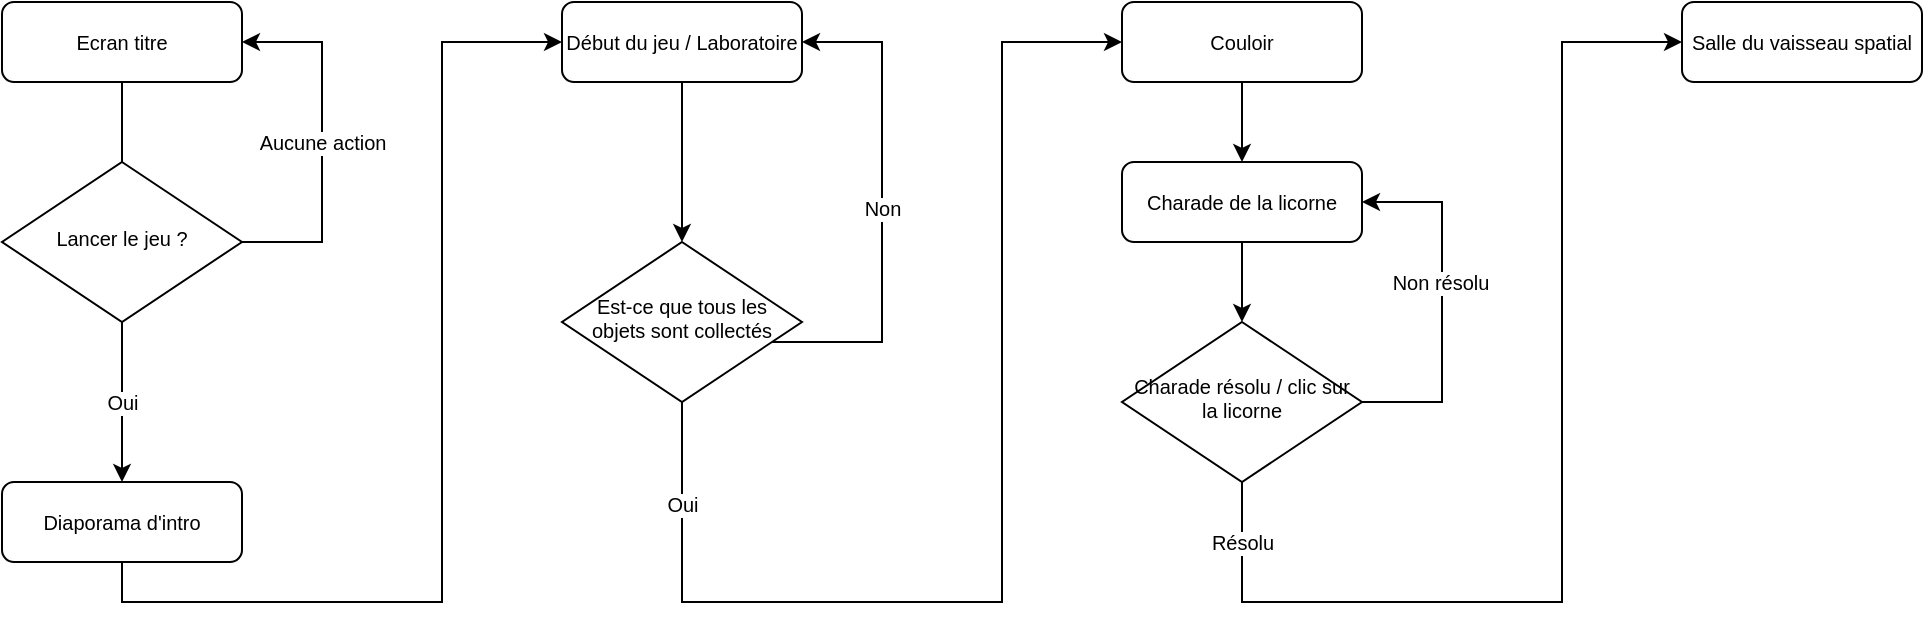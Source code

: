 <mxfile version="20.8.13" type="github">
  <diagram id="C5RBs43oDa-KdzZeNtuy" name="Page-1">
    <mxGraphModel dx="1195" dy="663" grid="1" gridSize="10" guides="1" tooltips="1" connect="1" arrows="1" fold="1" page="1" pageScale="1" pageWidth="1169" pageHeight="827" math="0" shadow="0">
      <root>
        <mxCell id="WIyWlLk6GJQsqaUBKTNV-0" />
        <mxCell id="WIyWlLk6GJQsqaUBKTNV-1" parent="WIyWlLk6GJQsqaUBKTNV-0" />
        <mxCell id="ekEwjsCiFJRmcRerN6un-3" value="Oui" style="edgeStyle=orthogonalEdgeStyle;rounded=0;orthogonalLoop=1;jettySize=auto;html=1;entryX=0.5;entryY=0;entryDx=0;entryDy=0;startArrow=none;fontSize=10;" edge="1" parent="WIyWlLk6GJQsqaUBKTNV-1" source="ekEwjsCiFJRmcRerN6un-4" target="ekEwjsCiFJRmcRerN6un-0">
          <mxGeometry relative="1" as="geometry">
            <Array as="points">
              <mxPoint x="100" y="220" />
              <mxPoint x="100" y="220" />
            </Array>
          </mxGeometry>
        </mxCell>
        <mxCell id="WIyWlLk6GJQsqaUBKTNV-3" value="Ecran titre" style="rounded=1;whiteSpace=wrap;html=1;fontSize=10;glass=0;strokeWidth=1;shadow=0;" parent="WIyWlLk6GJQsqaUBKTNV-1" vertex="1">
          <mxGeometry x="40" y="40" width="120" height="40" as="geometry" />
        </mxCell>
        <mxCell id="ekEwjsCiFJRmcRerN6un-11" value="" style="edgeStyle=orthogonalEdgeStyle;rounded=0;orthogonalLoop=1;jettySize=auto;html=1;exitX=0.5;exitY=1;exitDx=0;exitDy=0;fontSize=10;entryX=0;entryY=0.5;entryDx=0;entryDy=0;" edge="1" parent="WIyWlLk6GJQsqaUBKTNV-1" source="ekEwjsCiFJRmcRerN6un-0" target="ekEwjsCiFJRmcRerN6un-10">
          <mxGeometry relative="1" as="geometry">
            <mxPoint x="160" y="340" as="sourcePoint" />
            <Array as="points">
              <mxPoint x="100" y="340" />
              <mxPoint x="260" y="340" />
              <mxPoint x="260" y="60" />
            </Array>
          </mxGeometry>
        </mxCell>
        <mxCell id="ekEwjsCiFJRmcRerN6un-0" value="Diaporama d&#39;intro" style="rounded=1;whiteSpace=wrap;html=1;fontSize=10;glass=0;strokeWidth=1;shadow=0;" vertex="1" parent="WIyWlLk6GJQsqaUBKTNV-1">
          <mxGeometry x="40" y="280" width="120" height="40" as="geometry" />
        </mxCell>
        <mxCell id="ekEwjsCiFJRmcRerN6un-5" value="" style="edgeStyle=orthogonalEdgeStyle;rounded=0;orthogonalLoop=1;jettySize=auto;html=1;entryX=0.5;entryY=0;entryDx=0;entryDy=0;endArrow=none;fontSize=10;" edge="1" parent="WIyWlLk6GJQsqaUBKTNV-1" source="WIyWlLk6GJQsqaUBKTNV-3" target="ekEwjsCiFJRmcRerN6un-4">
          <mxGeometry relative="1" as="geometry">
            <mxPoint x="100" y="80" as="sourcePoint" />
            <mxPoint x="100" y="290" as="targetPoint" />
          </mxGeometry>
        </mxCell>
        <mxCell id="ekEwjsCiFJRmcRerN6un-14" value="Aucune action" style="edgeStyle=orthogonalEdgeStyle;rounded=0;orthogonalLoop=1;jettySize=auto;html=1;entryX=1;entryY=0.5;entryDx=0;entryDy=0;fontSize=10;" edge="1" parent="WIyWlLk6GJQsqaUBKTNV-1" source="ekEwjsCiFJRmcRerN6un-4" target="WIyWlLk6GJQsqaUBKTNV-3">
          <mxGeometry relative="1" as="geometry">
            <Array as="points">
              <mxPoint x="200" y="160" />
              <mxPoint x="200" y="60" />
            </Array>
          </mxGeometry>
        </mxCell>
        <mxCell id="ekEwjsCiFJRmcRerN6un-4" value="Lancer le jeu ?" style="rhombus;whiteSpace=wrap;html=1;shadow=0;fontFamily=Helvetica;fontSize=10;align=center;strokeWidth=1;spacing=6;spacingTop=-4;" vertex="1" parent="WIyWlLk6GJQsqaUBKTNV-1">
          <mxGeometry x="40" y="120" width="120" height="80" as="geometry" />
        </mxCell>
        <mxCell id="ekEwjsCiFJRmcRerN6un-13" style="edgeStyle=orthogonalEdgeStyle;rounded=0;orthogonalLoop=1;jettySize=auto;html=1;entryX=0.5;entryY=0;entryDx=0;entryDy=0;fontSize=10;" edge="1" parent="WIyWlLk6GJQsqaUBKTNV-1" source="ekEwjsCiFJRmcRerN6un-10" target="ekEwjsCiFJRmcRerN6un-12">
          <mxGeometry relative="1" as="geometry" />
        </mxCell>
        <mxCell id="ekEwjsCiFJRmcRerN6un-10" value="Début du jeu / Laboratoire" style="rounded=1;whiteSpace=wrap;html=1;fontSize=10;glass=0;strokeWidth=1;shadow=0;" vertex="1" parent="WIyWlLk6GJQsqaUBKTNV-1">
          <mxGeometry x="320" y="40" width="120" height="40" as="geometry" />
        </mxCell>
        <mxCell id="ekEwjsCiFJRmcRerN6un-15" value="Non" style="edgeStyle=orthogonalEdgeStyle;rounded=0;orthogonalLoop=1;jettySize=auto;html=1;entryX=1;entryY=0.5;entryDx=0;entryDy=0;fontSize=10;" edge="1" parent="WIyWlLk6GJQsqaUBKTNV-1" source="ekEwjsCiFJRmcRerN6un-12" target="ekEwjsCiFJRmcRerN6un-10">
          <mxGeometry relative="1" as="geometry">
            <Array as="points">
              <mxPoint x="480" y="210" />
              <mxPoint x="480" y="60" />
            </Array>
          </mxGeometry>
        </mxCell>
        <mxCell id="ekEwjsCiFJRmcRerN6un-16" value="Oui" style="edgeStyle=orthogonalEdgeStyle;rounded=0;orthogonalLoop=1;jettySize=auto;html=1;fontSize=10;entryX=0;entryY=0.5;entryDx=0;entryDy=0;" edge="1" parent="WIyWlLk6GJQsqaUBKTNV-1" source="ekEwjsCiFJRmcRerN6un-12" target="ekEwjsCiFJRmcRerN6un-19">
          <mxGeometry x="-0.831" relative="1" as="geometry">
            <mxPoint x="380" y="340" as="targetPoint" />
            <Array as="points">
              <mxPoint x="380" y="340" />
              <mxPoint x="540" y="340" />
              <mxPoint x="540" y="60" />
            </Array>
            <mxPoint as="offset" />
          </mxGeometry>
        </mxCell>
        <mxCell id="ekEwjsCiFJRmcRerN6un-12" value="Est-ce que tous les objets sont collectés" style="rhombus;whiteSpace=wrap;html=1;shadow=0;fontFamily=Helvetica;fontSize=10;align=center;strokeWidth=1;spacing=6;spacingTop=-4;" vertex="1" parent="WIyWlLk6GJQsqaUBKTNV-1">
          <mxGeometry x="320" y="160" width="120" height="80" as="geometry" />
        </mxCell>
        <mxCell id="ekEwjsCiFJRmcRerN6un-20" style="edgeStyle=orthogonalEdgeStyle;rounded=0;orthogonalLoop=1;jettySize=auto;html=1;fontSize=10;" edge="1" parent="WIyWlLk6GJQsqaUBKTNV-1" source="ekEwjsCiFJRmcRerN6un-19" target="ekEwjsCiFJRmcRerN6un-21">
          <mxGeometry relative="1" as="geometry">
            <mxPoint x="660.0" y="120" as="targetPoint" />
          </mxGeometry>
        </mxCell>
        <mxCell id="ekEwjsCiFJRmcRerN6un-19" value="Couloir" style="rounded=1;whiteSpace=wrap;html=1;fontSize=10;glass=0;strokeWidth=1;shadow=0;" vertex="1" parent="WIyWlLk6GJQsqaUBKTNV-1">
          <mxGeometry x="600" y="40" width="120" height="40" as="geometry" />
        </mxCell>
        <mxCell id="ekEwjsCiFJRmcRerN6un-23" style="edgeStyle=orthogonalEdgeStyle;rounded=0;orthogonalLoop=1;jettySize=auto;html=1;fontSize=10;" edge="1" parent="WIyWlLk6GJQsqaUBKTNV-1" source="ekEwjsCiFJRmcRerN6un-21">
          <mxGeometry relative="1" as="geometry">
            <mxPoint x="660" y="200" as="targetPoint" />
          </mxGeometry>
        </mxCell>
        <mxCell id="ekEwjsCiFJRmcRerN6un-21" value="Charade de la licorne" style="rounded=1;whiteSpace=wrap;html=1;fontSize=10;glass=0;strokeWidth=1;shadow=0;" vertex="1" parent="WIyWlLk6GJQsqaUBKTNV-1">
          <mxGeometry x="600" y="120" width="120" height="40" as="geometry" />
        </mxCell>
        <mxCell id="ekEwjsCiFJRmcRerN6un-25" style="edgeStyle=orthogonalEdgeStyle;rounded=0;orthogonalLoop=1;jettySize=auto;html=1;fontSize=10;entryX=1;entryY=0.5;entryDx=0;entryDy=0;" edge="1" parent="WIyWlLk6GJQsqaUBKTNV-1" source="ekEwjsCiFJRmcRerN6un-24" target="ekEwjsCiFJRmcRerN6un-21">
          <mxGeometry relative="1" as="geometry">
            <mxPoint x="760" y="140" as="targetPoint" />
            <Array as="points">
              <mxPoint x="760" y="240" />
              <mxPoint x="760" y="140" />
            </Array>
          </mxGeometry>
        </mxCell>
        <mxCell id="ekEwjsCiFJRmcRerN6un-26" value="Non résolu" style="edgeLabel;html=1;align=center;verticalAlign=middle;resizable=0;points=[];fontSize=10;" vertex="1" connectable="0" parent="ekEwjsCiFJRmcRerN6un-25">
          <mxGeometry x="0.119" y="1" relative="1" as="geometry">
            <mxPoint as="offset" />
          </mxGeometry>
        </mxCell>
        <mxCell id="ekEwjsCiFJRmcRerN6un-27" value="Résolu" style="edgeStyle=orthogonalEdgeStyle;rounded=0;orthogonalLoop=1;jettySize=auto;html=1;fontSize=10;" edge="1" parent="WIyWlLk6GJQsqaUBKTNV-1" source="ekEwjsCiFJRmcRerN6un-24" target="ekEwjsCiFJRmcRerN6un-28">
          <mxGeometry x="-0.893" relative="1" as="geometry">
            <mxPoint x="660" y="340" as="targetPoint" />
            <Array as="points">
              <mxPoint x="660" y="340" />
              <mxPoint x="820" y="340" />
              <mxPoint x="820" y="60" />
            </Array>
            <mxPoint as="offset" />
          </mxGeometry>
        </mxCell>
        <mxCell id="ekEwjsCiFJRmcRerN6un-24" value="Charade résolu / clic sur la licorne" style="rhombus;whiteSpace=wrap;html=1;shadow=0;fontFamily=Helvetica;fontSize=10;align=center;strokeWidth=1;spacing=6;spacingTop=-4;" vertex="1" parent="WIyWlLk6GJQsqaUBKTNV-1">
          <mxGeometry x="600" y="200" width="120" height="80" as="geometry" />
        </mxCell>
        <mxCell id="ekEwjsCiFJRmcRerN6un-28" value="Salle du vaisseau spatial" style="rounded=1;whiteSpace=wrap;html=1;fontSize=10;glass=0;strokeWidth=1;shadow=0;" vertex="1" parent="WIyWlLk6GJQsqaUBKTNV-1">
          <mxGeometry x="880" y="40" width="120" height="40" as="geometry" />
        </mxCell>
      </root>
    </mxGraphModel>
  </diagram>
</mxfile>
